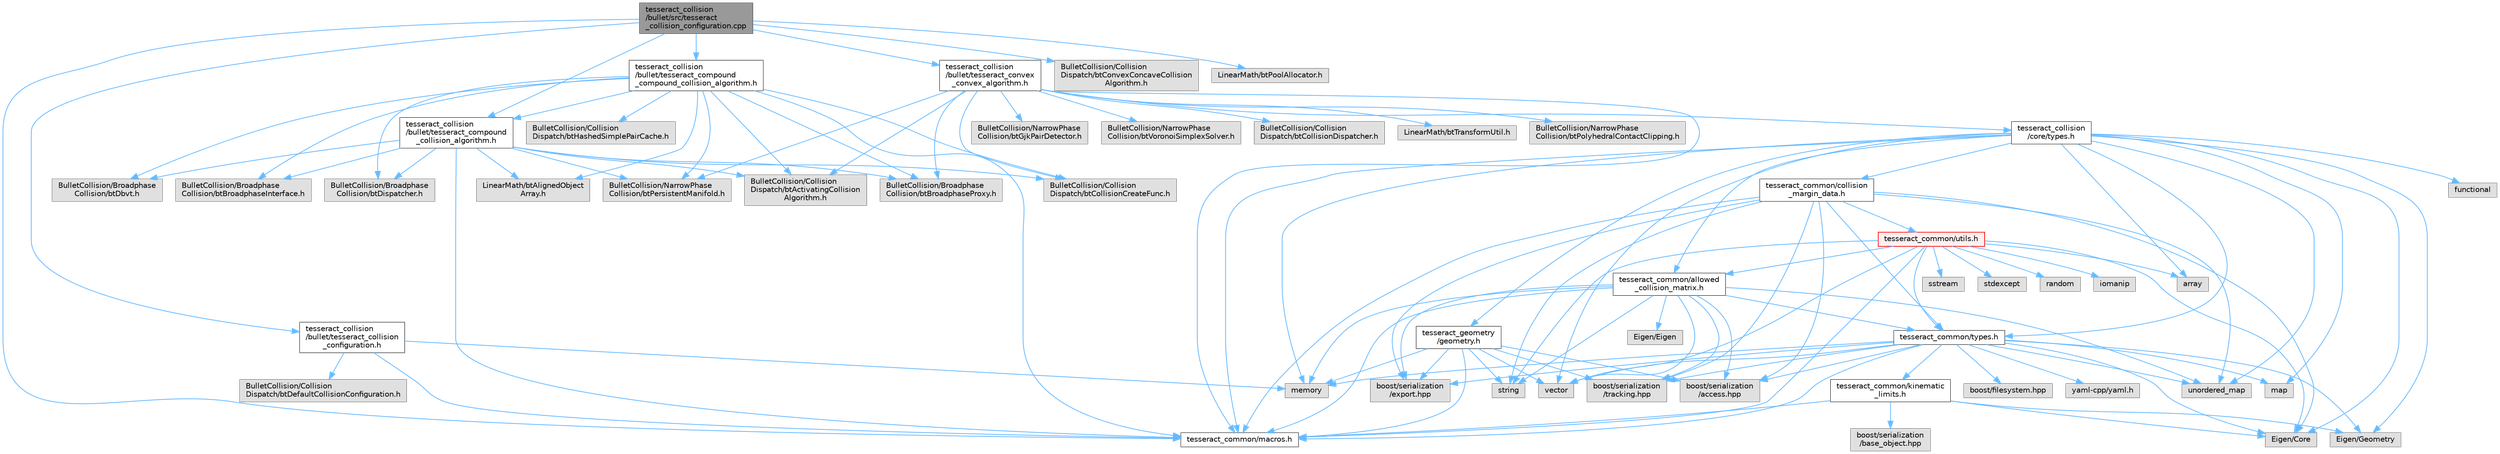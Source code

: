 digraph "tesseract_collision/bullet/src/tesseract_collision_configuration.cpp"
{
 // LATEX_PDF_SIZE
  bgcolor="transparent";
  edge [fontname=Helvetica,fontsize=10,labelfontname=Helvetica,labelfontsize=10];
  node [fontname=Helvetica,fontsize=10,shape=box,height=0.2,width=0.4];
  Node1 [label="tesseract_collision\l/bullet/src/tesseract\l_collision_configuration.cpp",height=0.2,width=0.4,color="gray40", fillcolor="grey60", style="filled", fontcolor="black",tooltip="Modified bullet collision configuration."];
  Node1 -> Node2 [color="steelblue1",style="solid"];
  Node2 [label="tesseract_common/macros.h",height=0.2,width=0.4,color="grey40", fillcolor="white", style="filled",URL="$de/d3c/macros_8h.html",tooltip="Common Tesseract Macros."];
  Node1 -> Node3 [color="steelblue1",style="solid"];
  Node3 [label="BulletCollision/Collision\lDispatch/btConvexConcaveCollision\lAlgorithm.h",height=0.2,width=0.4,color="grey60", fillcolor="#E0E0E0", style="filled",tooltip=" "];
  Node1 -> Node4 [color="steelblue1",style="solid"];
  Node4 [label="LinearMath/btPoolAllocator.h",height=0.2,width=0.4,color="grey60", fillcolor="#E0E0E0", style="filled",tooltip=" "];
  Node1 -> Node5 [color="steelblue1",style="solid"];
  Node5 [label="tesseract_collision\l/bullet/tesseract_collision\l_configuration.h",height=0.2,width=0.4,color="grey40", fillcolor="white", style="filled",URL="$d0/d96/tesseract__collision__configuration_8h.html",tooltip="Modified bullet collision configuration."];
  Node5 -> Node2 [color="steelblue1",style="solid"];
  Node5 -> Node6 [color="steelblue1",style="solid"];
  Node6 [label="memory",height=0.2,width=0.4,color="grey60", fillcolor="#E0E0E0", style="filled",tooltip=" "];
  Node5 -> Node7 [color="steelblue1",style="solid"];
  Node7 [label="BulletCollision/Collision\lDispatch/btDefaultCollisionConfiguration.h",height=0.2,width=0.4,color="grey60", fillcolor="#E0E0E0", style="filled",tooltip=" "];
  Node1 -> Node8 [color="steelblue1",style="solid"];
  Node8 [label="tesseract_collision\l/bullet/tesseract_compound\l_collision_algorithm.h",height=0.2,width=0.4,color="grey40", fillcolor="white", style="filled",URL="$d1/d14/tesseract__compound__collision__algorithm_8h.html",tooltip=" "];
  Node8 -> Node2 [color="steelblue1",style="solid"];
  Node8 -> Node9 [color="steelblue1",style="solid"];
  Node9 [label="BulletCollision/Broadphase\lCollision/btDispatcher.h",height=0.2,width=0.4,color="grey60", fillcolor="#E0E0E0", style="filled",tooltip=" "];
  Node8 -> Node10 [color="steelblue1",style="solid"];
  Node10 [label="BulletCollision/Broadphase\lCollision/btBroadphaseInterface.h",height=0.2,width=0.4,color="grey60", fillcolor="#E0E0E0", style="filled",tooltip=" "];
  Node8 -> Node11 [color="steelblue1",style="solid"];
  Node11 [label="BulletCollision/Collision\lDispatch/btActivatingCollision\lAlgorithm.h",height=0.2,width=0.4,color="grey60", fillcolor="#E0E0E0", style="filled",tooltip=" "];
  Node8 -> Node12 [color="steelblue1",style="solid"];
  Node12 [label="BulletCollision/NarrowPhase\lCollision/btPersistentManifold.h",height=0.2,width=0.4,color="grey60", fillcolor="#E0E0E0", style="filled",tooltip=" "];
  Node8 -> Node13 [color="steelblue1",style="solid"];
  Node13 [label="BulletCollision/Broadphase\lCollision/btBroadphaseProxy.h",height=0.2,width=0.4,color="grey60", fillcolor="#E0E0E0", style="filled",tooltip=" "];
  Node8 -> Node14 [color="steelblue1",style="solid"];
  Node14 [label="BulletCollision/Collision\lDispatch/btCollisionCreateFunc.h",height=0.2,width=0.4,color="grey60", fillcolor="#E0E0E0", style="filled",tooltip=" "];
  Node8 -> Node15 [color="steelblue1",style="solid"];
  Node15 [label="LinearMath/btAlignedObject\lArray.h",height=0.2,width=0.4,color="grey60", fillcolor="#E0E0E0", style="filled",tooltip=" "];
  Node8 -> Node16 [color="steelblue1",style="solid"];
  Node16 [label="BulletCollision/Broadphase\lCollision/btDbvt.h",height=0.2,width=0.4,color="grey60", fillcolor="#E0E0E0", style="filled",tooltip=" "];
  Node1 -> Node17 [color="steelblue1",style="solid"];
  Node17 [label="tesseract_collision\l/bullet/tesseract_compound\l_compound_collision_algorithm.h",height=0.2,width=0.4,color="grey40", fillcolor="white", style="filled",URL="$d6/df8/tesseract__compound__compound__collision__algorithm_8h.html",tooltip=" "];
  Node17 -> Node2 [color="steelblue1",style="solid"];
  Node17 -> Node9 [color="steelblue1",style="solid"];
  Node17 -> Node10 [color="steelblue1",style="solid"];
  Node17 -> Node11 [color="steelblue1",style="solid"];
  Node17 -> Node12 [color="steelblue1",style="solid"];
  Node17 -> Node13 [color="steelblue1",style="solid"];
  Node17 -> Node14 [color="steelblue1",style="solid"];
  Node17 -> Node15 [color="steelblue1",style="solid"];
  Node17 -> Node16 [color="steelblue1",style="solid"];
  Node17 -> Node18 [color="steelblue1",style="solid"];
  Node18 [label="BulletCollision/Collision\lDispatch/btHashedSimplePairCache.h",height=0.2,width=0.4,color="grey60", fillcolor="#E0E0E0", style="filled",tooltip=" "];
  Node17 -> Node8 [color="steelblue1",style="solid"];
  Node1 -> Node19 [color="steelblue1",style="solid"];
  Node19 [label="tesseract_collision\l/bullet/tesseract_convex\l_convex_algorithm.h",height=0.2,width=0.4,color="grey40", fillcolor="white", style="filled",URL="$dc/dcd/tesseract__convex__convex__algorithm_8h.html",tooltip=" "];
  Node19 -> Node2 [color="steelblue1",style="solid"];
  Node19 -> Node11 [color="steelblue1",style="solid"];
  Node19 -> Node20 [color="steelblue1",style="solid"];
  Node20 [label="BulletCollision/NarrowPhase\lCollision/btGjkPairDetector.h",height=0.2,width=0.4,color="grey60", fillcolor="#E0E0E0", style="filled",tooltip=" "];
  Node19 -> Node12 [color="steelblue1",style="solid"];
  Node19 -> Node13 [color="steelblue1",style="solid"];
  Node19 -> Node21 [color="steelblue1",style="solid"];
  Node21 [label="BulletCollision/NarrowPhase\lCollision/btVoronoiSimplexSolver.h",height=0.2,width=0.4,color="grey60", fillcolor="#E0E0E0", style="filled",tooltip=" "];
  Node19 -> Node14 [color="steelblue1",style="solid"];
  Node19 -> Node22 [color="steelblue1",style="solid"];
  Node22 [label="BulletCollision/Collision\lDispatch/btCollisionDispatcher.h",height=0.2,width=0.4,color="grey60", fillcolor="#E0E0E0", style="filled",tooltip=" "];
  Node19 -> Node23 [color="steelblue1",style="solid"];
  Node23 [label="LinearMath/btTransformUtil.h",height=0.2,width=0.4,color="grey60", fillcolor="#E0E0E0", style="filled",tooltip=" "];
  Node19 -> Node24 [color="steelblue1",style="solid"];
  Node24 [label="BulletCollision/NarrowPhase\lCollision/btPolyhedralContactClipping.h",height=0.2,width=0.4,color="grey60", fillcolor="#E0E0E0", style="filled",tooltip=" "];
  Node19 -> Node25 [color="steelblue1",style="solid"];
  Node25 [label="tesseract_collision\l/core/types.h",height=0.2,width=0.4,color="grey40", fillcolor="white", style="filled",URL="$d3/db3/tesseract__collision_2core_2include_2tesseract__collision_2core_2types_8h.html",tooltip="Tesseracts Collision Common Types."];
  Node25 -> Node2 [color="steelblue1",style="solid"];
  Node25 -> Node26 [color="steelblue1",style="solid"];
  Node26 [label="Eigen/Core",height=0.2,width=0.4,color="grey60", fillcolor="#E0E0E0", style="filled",tooltip=" "];
  Node25 -> Node27 [color="steelblue1",style="solid"];
  Node27 [label="Eigen/Geometry",height=0.2,width=0.4,color="grey60", fillcolor="#E0E0E0", style="filled",tooltip=" "];
  Node25 -> Node28 [color="steelblue1",style="solid"];
  Node28 [label="vector",height=0.2,width=0.4,color="grey60", fillcolor="#E0E0E0", style="filled",tooltip=" "];
  Node25 -> Node6 [color="steelblue1",style="solid"];
  Node25 -> Node29 [color="steelblue1",style="solid"];
  Node29 [label="map",height=0.2,width=0.4,color="grey60", fillcolor="#E0E0E0", style="filled",tooltip=" "];
  Node25 -> Node30 [color="steelblue1",style="solid"];
  Node30 [label="array",height=0.2,width=0.4,color="grey60", fillcolor="#E0E0E0", style="filled",tooltip=" "];
  Node25 -> Node31 [color="steelblue1",style="solid"];
  Node31 [label="unordered_map",height=0.2,width=0.4,color="grey60", fillcolor="#E0E0E0", style="filled",tooltip=" "];
  Node25 -> Node32 [color="steelblue1",style="solid"];
  Node32 [label="functional",height=0.2,width=0.4,color="grey60", fillcolor="#E0E0E0", style="filled",tooltip=" "];
  Node25 -> Node33 [color="steelblue1",style="solid"];
  Node33 [label="tesseract_geometry\l/geometry.h",height=0.2,width=0.4,color="grey40", fillcolor="white", style="filled",URL="$d0/da6/tesseract__geometry_2include_2tesseract__geometry_2geometry_8h.html",tooltip="Tesseract Geometries."];
  Node33 -> Node2 [color="steelblue1",style="solid"];
  Node33 -> Node34 [color="steelblue1",style="solid"];
  Node34 [label="boost/serialization\l/access.hpp",height=0.2,width=0.4,color="grey60", fillcolor="#E0E0E0", style="filled",tooltip=" "];
  Node33 -> Node35 [color="steelblue1",style="solid"];
  Node35 [label="boost/serialization\l/export.hpp",height=0.2,width=0.4,color="grey60", fillcolor="#E0E0E0", style="filled",tooltip=" "];
  Node33 -> Node6 [color="steelblue1",style="solid"];
  Node33 -> Node36 [color="steelblue1",style="solid"];
  Node36 [label="string",height=0.2,width=0.4,color="grey60", fillcolor="#E0E0E0", style="filled",tooltip=" "];
  Node33 -> Node28 [color="steelblue1",style="solid"];
  Node33 -> Node37 [color="steelblue1",style="solid"];
  Node37 [label="boost/serialization\l/tracking.hpp",height=0.2,width=0.4,color="grey60", fillcolor="#E0E0E0", style="filled",tooltip=" "];
  Node25 -> Node38 [color="steelblue1",style="solid"];
  Node38 [label="tesseract_common/types.h",height=0.2,width=0.4,color="grey40", fillcolor="white", style="filled",URL="$dd/ddb/tesseract__common_2include_2tesseract__common_2types_8h.html",tooltip="Common Tesseract Types."];
  Node38 -> Node2 [color="steelblue1",style="solid"];
  Node38 -> Node34 [color="steelblue1",style="solid"];
  Node38 -> Node26 [color="steelblue1",style="solid"];
  Node38 -> Node27 [color="steelblue1",style="solid"];
  Node38 -> Node28 [color="steelblue1",style="solid"];
  Node38 -> Node6 [color="steelblue1",style="solid"];
  Node38 -> Node29 [color="steelblue1",style="solid"];
  Node38 -> Node31 [color="steelblue1",style="solid"];
  Node38 -> Node39 [color="steelblue1",style="solid"];
  Node39 [label="boost/filesystem.hpp",height=0.2,width=0.4,color="grey60", fillcolor="#E0E0E0", style="filled",tooltip=" "];
  Node38 -> Node40 [color="steelblue1",style="solid"];
  Node40 [label="yaml-cpp/yaml.h",height=0.2,width=0.4,color="grey60", fillcolor="#E0E0E0", style="filled",tooltip=" "];
  Node38 -> Node41 [color="steelblue1",style="solid"];
  Node41 [label="tesseract_common/kinematic\l_limits.h",height=0.2,width=0.4,color="grey40", fillcolor="white", style="filled",URL="$d9/dc2/kinematic__limits_8h.html",tooltip="Common Tesseract Kinematic Limits and Related Utility Functions."];
  Node41 -> Node2 [color="steelblue1",style="solid"];
  Node41 -> Node26 [color="steelblue1",style="solid"];
  Node41 -> Node27 [color="steelblue1",style="solid"];
  Node41 -> Node42 [color="steelblue1",style="solid"];
  Node42 [label="boost/serialization\l/base_object.hpp",height=0.2,width=0.4,color="grey60", fillcolor="#E0E0E0", style="filled",tooltip=" "];
  Node38 -> Node35 [color="steelblue1",style="solid"];
  Node38 -> Node37 [color="steelblue1",style="solid"];
  Node25 -> Node43 [color="steelblue1",style="solid"];
  Node43 [label="tesseract_common/collision\l_margin_data.h",height=0.2,width=0.4,color="grey40", fillcolor="white", style="filled",URL="$d4/da8/collision__margin__data_8h.html",tooltip="This is used to store collision margin information."];
  Node43 -> Node2 [color="steelblue1",style="solid"];
  Node43 -> Node34 [color="steelblue1",style="solid"];
  Node43 -> Node26 [color="steelblue1",style="solid"];
  Node43 -> Node36 [color="steelblue1",style="solid"];
  Node43 -> Node31 [color="steelblue1",style="solid"];
  Node43 -> Node38 [color="steelblue1",style="solid"];
  Node43 -> Node44 [color="steelblue1",style="solid"];
  Node44 [label="tesseract_common/utils.h",height=0.2,width=0.4,color="red", fillcolor="#FFF0F0", style="filled",URL="$dc/d79/tesseract__common_2include_2tesseract__common_2utils_8h.html",tooltip="Common Tesseract Utility Functions."];
  Node44 -> Node2 [color="steelblue1",style="solid"];
  Node44 -> Node30 [color="steelblue1",style="solid"];
  Node44 -> Node28 [color="steelblue1",style="solid"];
  Node44 -> Node36 [color="steelblue1",style="solid"];
  Node44 -> Node45 [color="steelblue1",style="solid"];
  Node45 [label="sstream",height=0.2,width=0.4,color="grey60", fillcolor="#E0E0E0", style="filled",tooltip=" "];
  Node44 -> Node46 [color="steelblue1",style="solid"];
  Node46 [label="stdexcept",height=0.2,width=0.4,color="grey60", fillcolor="#E0E0E0", style="filled",tooltip=" "];
  Node44 -> Node47 [color="steelblue1",style="solid"];
  Node47 [label="random",height=0.2,width=0.4,color="grey60", fillcolor="#E0E0E0", style="filled",tooltip=" "];
  Node44 -> Node48 [color="steelblue1",style="solid"];
  Node48 [label="iomanip",height=0.2,width=0.4,color="grey60", fillcolor="#E0E0E0", style="filled",tooltip=" "];
  Node44 -> Node26 [color="steelblue1",style="solid"];
  Node44 -> Node51 [color="steelblue1",style="solid"];
  Node51 [label="tesseract_common/allowed\l_collision_matrix.h",height=0.2,width=0.4,color="grey40", fillcolor="white", style="filled",URL="$d2/d01/allowed__collision__matrix_8h.html",tooltip=" "];
  Node51 -> Node2 [color="steelblue1",style="solid"];
  Node51 -> Node34 [color="steelblue1",style="solid"];
  Node51 -> Node36 [color="steelblue1",style="solid"];
  Node51 -> Node28 [color="steelblue1",style="solid"];
  Node51 -> Node6 [color="steelblue1",style="solid"];
  Node51 -> Node52 [color="steelblue1",style="solid"];
  Node52 [label="Eigen/Eigen",height=0.2,width=0.4,color="grey60", fillcolor="#E0E0E0", style="filled",tooltip=" "];
  Node51 -> Node31 [color="steelblue1",style="solid"];
  Node51 -> Node38 [color="steelblue1",style="solid"];
  Node51 -> Node35 [color="steelblue1",style="solid"];
  Node51 -> Node37 [color="steelblue1",style="solid"];
  Node44 -> Node38 [color="steelblue1",style="solid"];
  Node43 -> Node35 [color="steelblue1",style="solid"];
  Node43 -> Node37 [color="steelblue1",style="solid"];
  Node25 -> Node51 [color="steelblue1",style="solid"];
}
